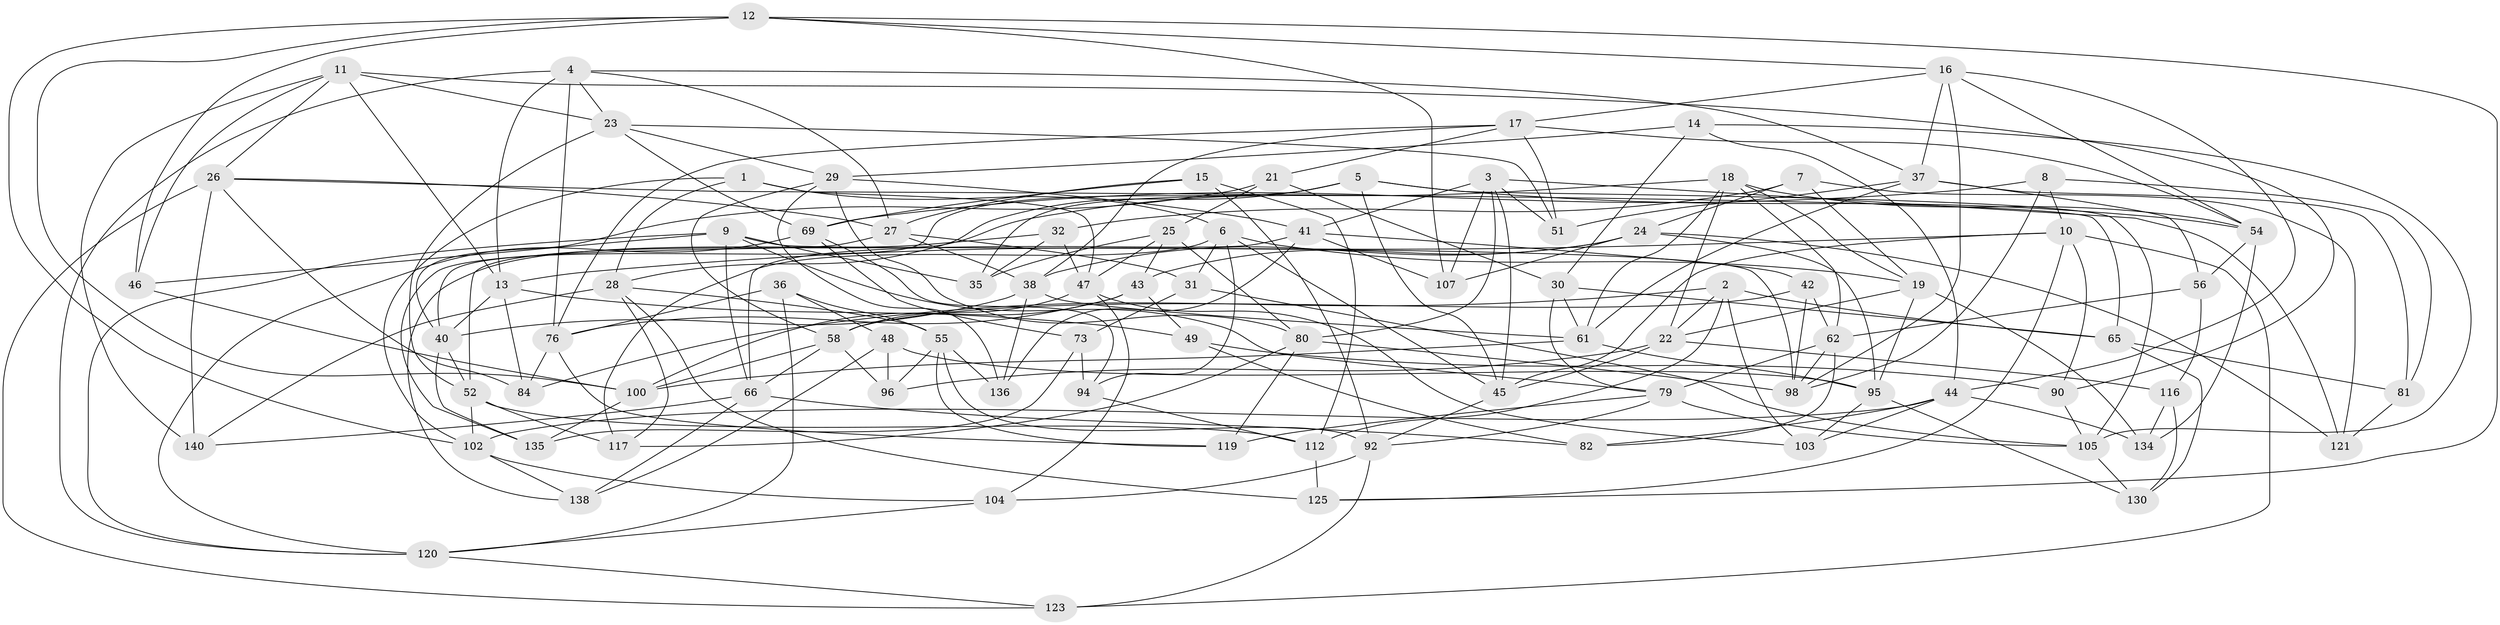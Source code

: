 // Generated by graph-tools (version 1.1) at 2025/24/03/03/25 07:24:27]
// undirected, 89 vertices, 226 edges
graph export_dot {
graph [start="1"]
  node [color=gray90,style=filled];
  1;
  2 [super="+33"];
  3 [super="+91"];
  4 [super="+114"];
  5 [super="+20"];
  6 [super="+131"];
  7;
  8;
  9 [super="+68"];
  10 [super="+34"];
  11 [super="+77"];
  12 [super="+53"];
  13 [super="+87"];
  14;
  15;
  16 [super="+70"];
  17 [super="+64"];
  18 [super="+75"];
  19 [super="+124"];
  21;
  22 [super="+110"];
  23 [super="+50"];
  24 [super="+99"];
  25 [super="+39"];
  26 [super="+88"];
  27 [super="+71"];
  28 [super="+126"];
  29 [super="+60"];
  30 [super="+93"];
  31;
  32;
  35;
  36;
  37 [super="+67"];
  38 [super="+86"];
  40 [super="+118"];
  41 [super="+57"];
  42;
  43 [super="+89"];
  44 [super="+63"];
  45 [super="+115"];
  46;
  47 [super="+137"];
  48;
  49;
  51;
  52 [super="+59"];
  54 [super="+83"];
  55 [super="+78"];
  56;
  58 [super="+85"];
  61 [super="+108"];
  62 [super="+113"];
  65 [super="+74"];
  66 [super="+72"];
  69 [super="+101"];
  73;
  76 [super="+132"];
  79 [super="+139"];
  80 [super="+97"];
  81;
  82;
  84;
  90;
  92 [super="+133"];
  94;
  95 [super="+106"];
  96;
  98 [super="+122"];
  100 [super="+111"];
  102 [super="+109"];
  103;
  104;
  105 [super="+129"];
  107;
  112 [super="+128"];
  116;
  117;
  119;
  120 [super="+127"];
  121;
  123;
  125;
  130;
  134;
  135;
  136;
  138;
  140;
  1 -- 6;
  1 -- 102;
  1 -- 47;
  1 -- 28;
  2 -- 112 [weight=2];
  2 -- 84;
  2 -- 103;
  2 -- 22;
  2 -- 65;
  3 -- 41;
  3 -- 45;
  3 -- 51;
  3 -- 80;
  3 -- 121;
  3 -- 107;
  4 -- 27;
  4 -- 13;
  4 -- 37;
  4 -- 120;
  4 -- 23;
  4 -- 76;
  5 -- 28;
  5 -- 105;
  5 -- 40;
  5 -- 45;
  5 -- 35;
  5 -- 54;
  6 -- 31;
  6 -- 94;
  6 -- 19;
  6 -- 45;
  6 -- 117;
  7 -- 121;
  7 -- 32;
  7 -- 19;
  7 -- 24;
  8 -- 10;
  8 -- 69;
  8 -- 81;
  8 -- 98;
  9 -- 35;
  9 -- 46;
  9 -- 120;
  9 -- 79;
  9 -- 66;
  9 -- 98;
  10 -- 90;
  10 -- 123;
  10 -- 125;
  10 -- 45;
  10 -- 13;
  11 -- 90;
  11 -- 26;
  11 -- 140;
  11 -- 46;
  11 -- 23;
  11 -- 13;
  12 -- 16;
  12 -- 125;
  12 -- 102;
  12 -- 107;
  12 -- 46;
  12 -- 100;
  13 -- 40;
  13 -- 49;
  13 -- 84;
  14 -- 29;
  14 -- 44;
  14 -- 30;
  14 -- 105;
  15 -- 92;
  15 -- 112;
  15 -- 27;
  15 -- 69;
  16 -- 17;
  16 -- 37;
  16 -- 98;
  16 -- 54;
  16 -- 44;
  17 -- 21;
  17 -- 51;
  17 -- 54;
  17 -- 38;
  17 -- 76;
  18 -- 22;
  18 -- 19;
  18 -- 62;
  18 -- 52;
  18 -- 61;
  18 -- 54;
  19 -- 134;
  19 -- 22;
  19 -- 95;
  21 -- 25;
  21 -- 40;
  21 -- 30;
  22 -- 96;
  22 -- 45;
  22 -- 116;
  23 -- 51;
  23 -- 29;
  23 -- 69;
  23 -- 52;
  24 -- 107;
  24 -- 95;
  24 -- 121;
  24 -- 43;
  24 -- 38;
  25 -- 35;
  25 -- 43 [weight=2];
  25 -- 80;
  25 -- 47;
  26 -- 84;
  26 -- 65;
  26 -- 123;
  26 -- 27;
  26 -- 140;
  27 -- 31;
  27 -- 135;
  27 -- 38;
  28 -- 117;
  28 -- 55;
  28 -- 125;
  28 -- 140;
  29 -- 41;
  29 -- 136;
  29 -- 58;
  29 -- 80;
  30 -- 65 [weight=2];
  30 -- 61;
  30 -- 79;
  31 -- 105;
  31 -- 73;
  32 -- 35;
  32 -- 47;
  32 -- 138;
  36 -- 76;
  36 -- 48;
  36 -- 120;
  36 -- 55;
  37 -- 81;
  37 -- 56;
  37 -- 51;
  37 -- 61;
  38 -- 136;
  38 -- 40;
  38 -- 61;
  40 -- 135;
  40 -- 52;
  41 -- 107;
  41 -- 136;
  41 -- 42;
  41 -- 66;
  42 -- 62;
  42 -- 58;
  42 -- 98;
  43 -- 49;
  43 -- 100;
  43 -- 76;
  44 -- 134;
  44 -- 102;
  44 -- 82;
  44 -- 103;
  45 -- 92;
  46 -- 100;
  47 -- 58;
  47 -- 103;
  47 -- 104;
  48 -- 138;
  48 -- 96;
  48 -- 95;
  49 -- 82;
  49 -- 90;
  52 -- 117;
  52 -- 102;
  52 -- 112;
  54 -- 134;
  54 -- 56;
  55 -- 119;
  55 -- 96;
  55 -- 136;
  55 -- 92;
  56 -- 116;
  56 -- 62;
  58 -- 66;
  58 -- 96;
  58 -- 100;
  61 -- 100;
  61 -- 95;
  62 -- 82;
  62 -- 79;
  62 -- 98;
  65 -- 81;
  65 -- 130;
  66 -- 82;
  66 -- 140;
  66 -- 138;
  69 -- 120;
  69 -- 94;
  69 -- 73;
  73 -- 94;
  73 -- 135;
  76 -- 84;
  76 -- 119;
  79 -- 92;
  79 -- 119;
  79 -- 105;
  80 -- 117;
  80 -- 98;
  80 -- 119;
  81 -- 121;
  90 -- 105;
  92 -- 123;
  92 -- 104;
  94 -- 112;
  95 -- 130;
  95 -- 103;
  100 -- 135;
  102 -- 138;
  102 -- 104;
  104 -- 120;
  105 -- 130;
  112 -- 125;
  116 -- 130;
  116 -- 134;
  120 -- 123;
}
